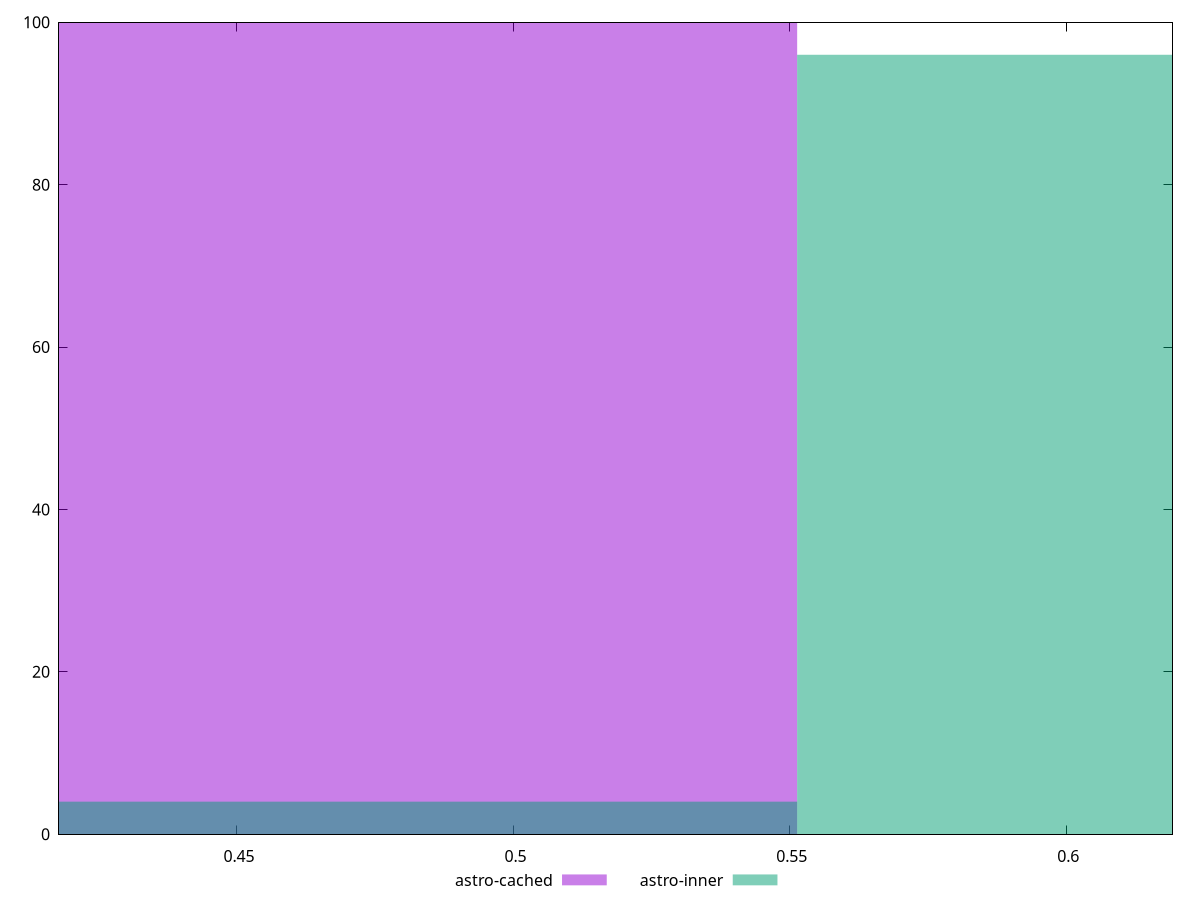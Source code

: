 reset

$astroCached <<EOF
0.4725577965166049 100
EOF

$astroInner <<EOF
0.6300770620221399 96
0.4725577965166049 4
EOF

set key outside below
set boxwidth 0.15751926550553497
set xrange [0.41783142745344776:0.619192981183787]
set yrange [0:100]
set trange [0:100]
set style fill transparent solid 0.5 noborder
set terminal svg size 640, 500 enhanced background rgb 'white'
set output "reports/report_00033_2021-03-01T14-23-16.841Z/meta/pScore/comparison/histogram/1_vs_2.svg"

plot $astroCached title "astro-cached" with boxes, \
     $astroInner title "astro-inner" with boxes

reset
